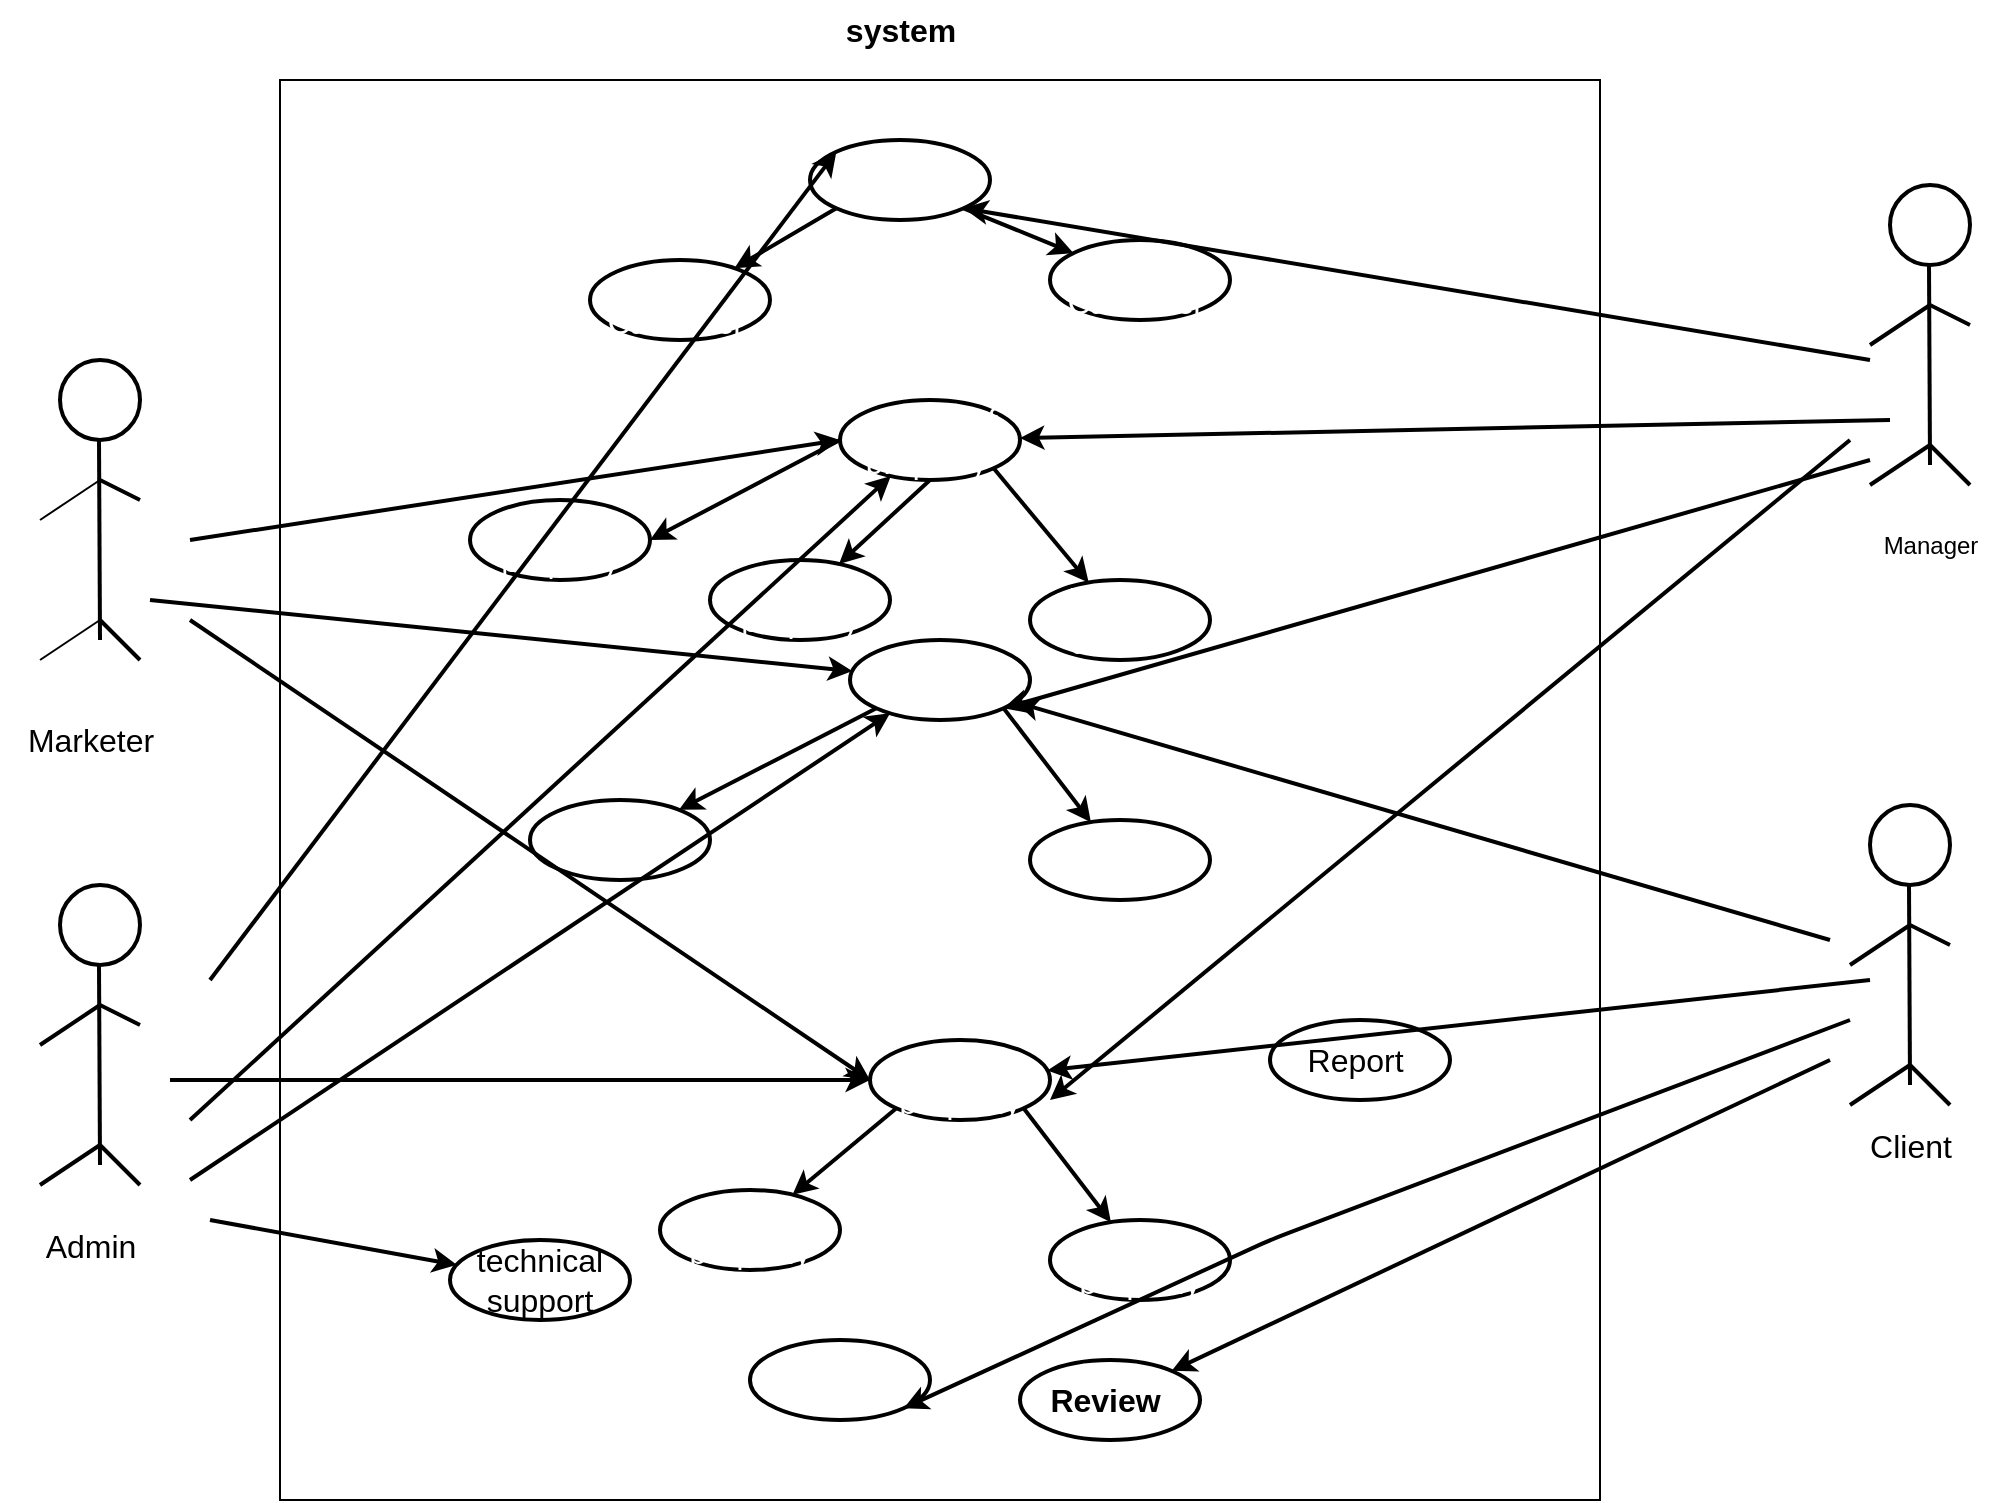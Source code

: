 <mxfile>
    <diagram id="RfYx8B_eWRE7DjxCtsJf" name="Page-1">
        <mxGraphModel dx="1856" dy="794" grid="1" gridSize="10" guides="1" tooltips="1" connect="1" arrows="1" fold="1" page="1" pageScale="1" pageWidth="1200" pageHeight="1920" math="0" shadow="0">
            <root>
                <mxCell id="0"/>
                <mxCell id="1" parent="0"/>
                <mxCell id="3" value="" style="rounded=0;whiteSpace=wrap;html=1;fontSize=16;" vertex="1" parent="1">
                    <mxGeometry x="225" y="520" width="660" height="710" as="geometry"/>
                </mxCell>
                <mxCell id="4" value="" style="ellipse;whiteSpace=wrap;html=1;aspect=fixed;strokeWidth=2;fontSize=16;" vertex="1" parent="1">
                    <mxGeometry x="1030" y="572.5" width="40" height="40" as="geometry"/>
                </mxCell>
                <mxCell id="5" value="" style="endArrow=none;html=1;strokeWidth=2;fontSize=16;" edge="1" parent="1">
                    <mxGeometry width="50" height="50" relative="1" as="geometry">
                        <mxPoint x="1050" y="712.5" as="sourcePoint"/>
                        <mxPoint x="1049.5" y="612.5" as="targetPoint"/>
                    </mxGeometry>
                </mxCell>
                <mxCell id="6" value="" style="endArrow=none;html=1;strokeWidth=2;fontSize=16;" edge="1" parent="1">
                    <mxGeometry width="50" height="50" relative="1" as="geometry">
                        <mxPoint x="1070" y="722.5" as="sourcePoint"/>
                        <mxPoint x="1050" y="702.5" as="targetPoint"/>
                    </mxGeometry>
                </mxCell>
                <mxCell id="7" value="" style="endArrow=none;html=1;strokeWidth=2;fontSize=16;" edge="1" parent="1">
                    <mxGeometry width="50" height="50" relative="1" as="geometry">
                        <mxPoint x="1020" y="722.5" as="sourcePoint"/>
                        <mxPoint x="1050" y="702.5" as="targetPoint"/>
                    </mxGeometry>
                </mxCell>
                <mxCell id="8" value="" style="endArrow=none;html=1;strokeWidth=2;fontSize=16;" edge="1" parent="1">
                    <mxGeometry width="50" height="50" relative="1" as="geometry">
                        <mxPoint x="1070" y="642.5" as="sourcePoint"/>
                        <mxPoint x="1050" y="632.5" as="targetPoint"/>
                    </mxGeometry>
                </mxCell>
                <mxCell id="9" value="" style="endArrow=none;html=1;strokeWidth=2;fontSize=16;" edge="1" parent="1">
                    <mxGeometry width="50" height="50" relative="1" as="geometry">
                        <mxPoint x="1020" y="652.5" as="sourcePoint"/>
                        <mxPoint x="1050" y="632.5" as="targetPoint"/>
                    </mxGeometry>
                </mxCell>
                <mxCell id="10" value="" style="ellipse;whiteSpace=wrap;html=1;aspect=fixed;strokeWidth=2;fontSize=16;" vertex="1" parent="1">
                    <mxGeometry x="1020" y="882.5" width="40" height="40" as="geometry"/>
                </mxCell>
                <mxCell id="11" value="" style="endArrow=none;html=1;strokeWidth=2;fontSize=16;" edge="1" parent="1">
                    <mxGeometry width="50" height="50" relative="1" as="geometry">
                        <mxPoint x="1040" y="1022.5" as="sourcePoint"/>
                        <mxPoint x="1039.5" y="922.5" as="targetPoint"/>
                    </mxGeometry>
                </mxCell>
                <mxCell id="12" value="" style="endArrow=none;html=1;strokeWidth=2;fontSize=16;" edge="1" parent="1">
                    <mxGeometry width="50" height="50" relative="1" as="geometry">
                        <mxPoint x="1060" y="1032.5" as="sourcePoint"/>
                        <mxPoint x="1040" y="1012.5" as="targetPoint"/>
                    </mxGeometry>
                </mxCell>
                <mxCell id="13" value="" style="endArrow=none;html=1;strokeWidth=2;fontSize=16;" edge="1" parent="1">
                    <mxGeometry width="50" height="50" relative="1" as="geometry">
                        <mxPoint x="1010" y="1032.5" as="sourcePoint"/>
                        <mxPoint x="1040" y="1012.5" as="targetPoint"/>
                    </mxGeometry>
                </mxCell>
                <mxCell id="14" value="" style="endArrow=none;html=1;strokeWidth=2;fontSize=16;" edge="1" parent="1">
                    <mxGeometry width="50" height="50" relative="1" as="geometry">
                        <mxPoint x="1060" y="952.5" as="sourcePoint"/>
                        <mxPoint x="1040" y="942.5" as="targetPoint"/>
                    </mxGeometry>
                </mxCell>
                <mxCell id="15" value="" style="endArrow=none;html=1;strokeWidth=2;fontSize=16;" edge="1" parent="1">
                    <mxGeometry width="50" height="50" relative="1" as="geometry">
                        <mxPoint x="1010" y="962.5" as="sourcePoint"/>
                        <mxPoint x="1040" y="942.5" as="targetPoint"/>
                    </mxGeometry>
                </mxCell>
                <mxCell id="16" value="" style="ellipse;whiteSpace=wrap;html=1;aspect=fixed;strokeWidth=2;fontSize=16;" vertex="1" parent="1">
                    <mxGeometry x="115" y="660" width="40" height="40" as="geometry"/>
                </mxCell>
                <mxCell id="17" value="" style="endArrow=none;html=1;strokeWidth=2;fontSize=16;" edge="1" parent="1">
                    <mxGeometry width="50" height="50" relative="1" as="geometry">
                        <mxPoint x="135" y="800" as="sourcePoint"/>
                        <mxPoint x="134.5" y="700" as="targetPoint"/>
                    </mxGeometry>
                </mxCell>
                <mxCell id="18" value="" style="endArrow=none;html=1;strokeWidth=2;fontSize=16;" edge="1" parent="1">
                    <mxGeometry width="50" height="50" relative="1" as="geometry">
                        <mxPoint x="155" y="810" as="sourcePoint"/>
                        <mxPoint x="135" y="790" as="targetPoint"/>
                    </mxGeometry>
                </mxCell>
                <mxCell id="19" value="" style="endArrow=none;html=1;fontSize=16;" edge="1" parent="1">
                    <mxGeometry width="50" height="50" relative="1" as="geometry">
                        <mxPoint x="105" y="810" as="sourcePoint"/>
                        <mxPoint x="135" y="790" as="targetPoint"/>
                    </mxGeometry>
                </mxCell>
                <mxCell id="20" value="" style="endArrow=none;html=1;strokeWidth=2;fontSize=16;" edge="1" parent="1">
                    <mxGeometry width="50" height="50" relative="1" as="geometry">
                        <mxPoint x="155" y="730" as="sourcePoint"/>
                        <mxPoint x="135" y="720" as="targetPoint"/>
                    </mxGeometry>
                </mxCell>
                <mxCell id="21" value="" style="endArrow=none;html=1;fontSize=16;" edge="1" parent="1">
                    <mxGeometry width="50" height="50" relative="1" as="geometry">
                        <mxPoint x="105" y="740" as="sourcePoint"/>
                        <mxPoint x="135" y="720" as="targetPoint"/>
                    </mxGeometry>
                </mxCell>
                <mxCell id="22" value="" style="ellipse;whiteSpace=wrap;html=1;aspect=fixed;strokeWidth=2;fontSize=16;" vertex="1" parent="1">
                    <mxGeometry x="115" y="922.5" width="40" height="40" as="geometry"/>
                </mxCell>
                <mxCell id="23" value="" style="endArrow=none;html=1;strokeWidth=2;fontSize=16;" edge="1" parent="1">
                    <mxGeometry width="50" height="50" relative="1" as="geometry">
                        <mxPoint x="135" y="1062.5" as="sourcePoint"/>
                        <mxPoint x="134.5" y="962.5" as="targetPoint"/>
                    </mxGeometry>
                </mxCell>
                <mxCell id="24" value="" style="endArrow=none;html=1;strokeWidth=2;fontSize=16;" edge="1" parent="1">
                    <mxGeometry width="50" height="50" relative="1" as="geometry">
                        <mxPoint x="155" y="1072.5" as="sourcePoint"/>
                        <mxPoint x="135" y="1052.5" as="targetPoint"/>
                    </mxGeometry>
                </mxCell>
                <mxCell id="25" value="" style="endArrow=none;html=1;strokeWidth=2;fontSize=16;" edge="1" parent="1">
                    <mxGeometry width="50" height="50" relative="1" as="geometry">
                        <mxPoint x="105" y="1072.5" as="sourcePoint"/>
                        <mxPoint x="135" y="1052.5" as="targetPoint"/>
                    </mxGeometry>
                </mxCell>
                <mxCell id="26" value="" style="endArrow=none;html=1;strokeWidth=2;fontSize=16;" edge="1" parent="1">
                    <mxGeometry width="50" height="50" relative="1" as="geometry">
                        <mxPoint x="155" y="992.5" as="sourcePoint"/>
                        <mxPoint x="135" y="982.5" as="targetPoint"/>
                    </mxGeometry>
                </mxCell>
                <mxCell id="27" value="" style="endArrow=none;html=1;strokeWidth=2;fontSize=16;" edge="1" parent="1">
                    <mxGeometry width="50" height="50" relative="1" as="geometry">
                        <mxPoint x="105" y="1002.5" as="sourcePoint"/>
                        <mxPoint x="135" y="982.5" as="targetPoint"/>
                    </mxGeometry>
                </mxCell>
                <mxCell id="28" value="&lt;p style=&quot;text-align:right&quot; align=&quot;right&quot; class=&quot;MsoNormal&quot;&gt;Manager&lt;/p&gt;" style="text;html=1;align=center;verticalAlign=middle;resizable=0;points=[];autosize=1;strokeColor=none;fillColor=none;" vertex="1" parent="1">
                    <mxGeometry x="1015" y="727.5" width="70" height="50" as="geometry"/>
                </mxCell>
                <mxCell id="30" value="&lt;span style=&quot;font-size: 16px; line-height: 115%;&quot;&gt;Client&lt;/span&gt;" style="text;html=1;align=center;verticalAlign=middle;resizable=0;points=[];autosize=1;strokeColor=none;fillColor=none;strokeWidth=2;fontSize=16;" vertex="1" parent="1">
                    <mxGeometry x="1010" y="1037.5" width="60" height="30" as="geometry"/>
                </mxCell>
                <mxCell id="32" value="&lt;span style=&quot;font-size: 16px; line-height: 115%;&quot;&gt;Admin&lt;/span&gt;" style="text;html=1;align=center;verticalAlign=middle;resizable=0;points=[];autosize=1;strokeColor=none;fillColor=none;fontSize=16;" vertex="1" parent="1">
                    <mxGeometry x="95" y="1087.5" width="70" height="30" as="geometry"/>
                </mxCell>
                <mxCell id="33" value="&lt;p style=&quot;text-align: justify; font-size: 16px;&quot; class=&quot;MsoNormal&quot;&gt;Marketer&lt;/p&gt;" style="text;html=1;align=center;verticalAlign=middle;resizable=0;points=[];autosize=1;strokeColor=none;fillColor=none;fontSize=16;" vertex="1" parent="1">
                    <mxGeometry x="85" y="820" width="90" height="60" as="geometry"/>
                </mxCell>
                <mxCell id="34" value="&lt;span style=&quot;font-size: 16px;&quot;&gt;&lt;font style=&quot;font-size: 16px;&quot;&gt;&lt;b style=&quot;font-size: 16px;&quot;&gt;system&lt;/b&gt;&lt;/font&gt;&lt;/span&gt;" style="text;html=1;align=center;verticalAlign=middle;resizable=0;points=[];autosize=1;strokeColor=none;fillColor=none;strokeWidth=0;fontSize=16;" vertex="1" parent="1">
                    <mxGeometry x="495" y="480" width="80" height="30" as="geometry"/>
                </mxCell>
                <mxCell id="51" style="edgeStyle=none;html=1;exitX=1;exitY=1;exitDx=0;exitDy=0;strokeWidth=2;fontSize=16;" edge="1" parent="1" source="35" target="37">
                    <mxGeometry relative="1" as="geometry"/>
                </mxCell>
                <mxCell id="52" style="edgeStyle=none;html=1;exitX=0;exitY=1;exitDx=0;exitDy=0;strokeWidth=2;fontSize=16;" edge="1" parent="1" source="35" target="36">
                    <mxGeometry relative="1" as="geometry"/>
                </mxCell>
                <mxCell id="35" value="&lt;p data-pm-slice=&quot;1 1 [&amp;quot;tiptapChildEditor&amp;quot;,{&amp;quot;id&amp;quot;:&amp;quot;fb70f001-ee99-46ff-b949-60074a4d5e6c&amp;quot;,&amp;quot;entityid&amp;quot;:&amp;quot;&amp;quot;,&amp;quot;shapeId&amp;quot;:&amp;quot;ecjv3ozk9e&amp;quot;,&amp;quot;textId&amp;quot;:&amp;quot;TKFUad1yQei&amp;quot;}]&quot; dir=&quot;ltr&quot; style=&quot;font-size: 16px;&quot;&gt;&lt;span style=&quot;color: rgb(255, 255, 255); font-size: 16px; font-family: Lato;&quot;&gt;Manage&amp;nbsp;&lt;/span&gt;&lt;/p&gt;" style="ellipse;whiteSpace=wrap;html=1;strokeWidth=2;fontSize=16;" vertex="1" parent="1">
                    <mxGeometry x="490" y="550" width="90" height="40" as="geometry"/>
                </mxCell>
                <mxCell id="36" value="&lt;p data-pm-slice=&quot;1 1 [&amp;quot;tiptapChildEditor&amp;quot;,{&amp;quot;id&amp;quot;:&amp;quot;12672694-4c3d-4927-9237-0cecaf01b426&amp;quot;,&amp;quot;entityid&amp;quot;:&amp;quot;&amp;quot;,&amp;quot;shapeId&amp;quot;:&amp;quot;27w8tu1gql&amp;quot;,&amp;quot;textId&amp;quot;:&amp;quot;TKFUad1yQei&amp;quot;}]&quot; dir=&quot;ltr&quot; style=&quot;font-size: 16px;&quot;&gt;&lt;span style=&quot;color: rgb(255, 255, 255); font-size: 16px; font-family: Lato;&quot;&gt;Add Customer&amp;nbsp;&lt;/span&gt;&lt;/p&gt;" style="ellipse;whiteSpace=wrap;html=1;strokeWidth=2;fontSize=16;" vertex="1" parent="1">
                    <mxGeometry x="380" y="610" width="90" height="40" as="geometry"/>
                </mxCell>
                <mxCell id="37" value="&lt;p data-pm-slice=&quot;1 1 [&amp;quot;tiptapChildEditor&amp;quot;,{&amp;quot;id&amp;quot;:&amp;quot;60acd806-edee-4243-a962-bdbf8711fe28&amp;quot;,&amp;quot;entityid&amp;quot;:&amp;quot;&amp;quot;,&amp;quot;shapeId&amp;quot;:&amp;quot;yc09x6gufp&amp;quot;,&amp;quot;textId&amp;quot;:&amp;quot;TKFUad1yQei&amp;quot;}]&quot; dir=&quot;ltr&quot; style=&quot;font-size: 16px;&quot;&gt;&lt;span style=&quot;color: rgb(255, 255, 255); font-size: 16px; font-family: Lato;&quot;&gt;Delete Customer&amp;nbsp;&lt;/span&gt;&lt;/p&gt;" style="ellipse;whiteSpace=wrap;html=1;strokeWidth=2;fontSize=16;" vertex="1" parent="1">
                    <mxGeometry x="610" y="600" width="90" height="40" as="geometry"/>
                </mxCell>
                <mxCell id="53" style="edgeStyle=none;html=1;exitX=1;exitY=1;exitDx=0;exitDy=0;strokeWidth=2;fontSize=16;" edge="1" parent="1" source="38" target="39">
                    <mxGeometry relative="1" as="geometry"/>
                </mxCell>
                <mxCell id="54" style="edgeStyle=none;html=1;exitX=0.5;exitY=1;exitDx=0;exitDy=0;strokeWidth=2;fontSize=16;" edge="1" parent="1" source="38" target="40">
                    <mxGeometry relative="1" as="geometry"/>
                </mxCell>
                <mxCell id="55" style="edgeStyle=none;html=1;exitX=0;exitY=0.5;exitDx=0;exitDy=0;entryX=1;entryY=0.5;entryDx=0;entryDy=0;strokeWidth=2;fontSize=16;" edge="1" parent="1" source="38" target="41">
                    <mxGeometry relative="1" as="geometry"/>
                </mxCell>
                <mxCell id="38" value="&lt;p data-pm-slice=&quot;1 1 [&amp;quot;tiptapChildEditor&amp;quot;,{&amp;quot;id&amp;quot;:&amp;quot;89182cde-3145-406e-9c35-c256da68d796&amp;quot;,&amp;quot;entityid&amp;quot;:&amp;quot;&amp;quot;,&amp;quot;shapeId&amp;quot;:&amp;quot;6xi1xsp7p6&amp;quot;,&amp;quot;textId&amp;quot;:&amp;quot;TKFUad1yQei&amp;quot;}]&quot; dir=&quot;ltr&quot; style=&quot;font-size: 16px;&quot;&gt;&lt;span style=&quot;color: rgb(255, 255, 255); font-size: 16px; font-family: Lato;&quot;&gt;control of property&amp;nbsp;&lt;/span&gt;&lt;/p&gt;" style="ellipse;whiteSpace=wrap;html=1;strokeWidth=2;fontSize=16;" vertex="1" parent="1">
                    <mxGeometry x="505" y="680" width="90" height="40" as="geometry"/>
                </mxCell>
                <mxCell id="39" value="&lt;p data-pm-slice=&quot;1 1 [&amp;quot;tiptapChildEditor&amp;quot;,{&amp;quot;id&amp;quot;:&amp;quot;229a2447-e261-4eaf-8cdd-fe5d0e287021&amp;quot;,&amp;quot;entityid&amp;quot;:&amp;quot;&amp;quot;,&amp;quot;shapeId&amp;quot;:&amp;quot;6gif4pevab&amp;quot;,&amp;quot;textId&amp;quot;:&amp;quot;TKFUad1yQei&amp;quot;}]&quot; dir=&quot;ltr&quot; style=&quot;font-size: 16px;&quot;&gt;&lt;span style=&quot;color: rgb(255, 255, 255); font-size: 16px; font-family: Lato;&quot;&gt;Update details&amp;nbsp;&lt;/span&gt;&lt;/p&gt;" style="ellipse;whiteSpace=wrap;html=1;strokeWidth=2;fontSize=16;" vertex="1" parent="1">
                    <mxGeometry x="600" y="770" width="90" height="40" as="geometry"/>
                </mxCell>
                <mxCell id="40" value="&lt;p data-pm-slice=&quot;1 1 [&amp;quot;tiptapChildEditor&amp;quot;,{&amp;quot;id&amp;quot;:&amp;quot;b778cf9c-7402-45e0-a997-aa40227b500b&amp;quot;,&amp;quot;entityid&amp;quot;:&amp;quot;&amp;quot;,&amp;quot;shapeId&amp;quot;:&amp;quot;1emragwngi&amp;quot;,&amp;quot;textId&amp;quot;:&amp;quot;TKFUad1yQei&amp;quot;}]&quot; dir=&quot;ltr&quot; style=&quot;font-size: 16px;&quot;&gt;&lt;span style=&quot;color: rgb(255, 255, 255); font-size: 16px; font-family: Arial;&quot;&gt;Add property&lt;/span&gt;&lt;/p&gt;" style="ellipse;whiteSpace=wrap;html=1;strokeWidth=2;fontSize=16;" vertex="1" parent="1">
                    <mxGeometry x="440" y="760" width="90" height="40" as="geometry"/>
                </mxCell>
                <mxCell id="41" value="&lt;p data-pm-slice=&quot;1 1 [&amp;quot;tiptapChildEditor&amp;quot;,{&amp;quot;id&amp;quot;:&amp;quot;11f3c1ef-0839-406e-9f69-3ad79f099be0&amp;quot;,&amp;quot;entityid&amp;quot;:&amp;quot;&amp;quot;,&amp;quot;shapeId&amp;quot;:&amp;quot;17c3e5wizu&amp;quot;,&amp;quot;textId&amp;quot;:&amp;quot;TKFUad1yQei&amp;quot;}]&quot; dir=&quot;ltr&quot; style=&quot;font-size: 16px;&quot;&gt;&lt;span style=&quot;color: rgb(255, 255, 255); font-size: 16px; font-family: Arial;&quot;&gt;Delete property&lt;/span&gt;&lt;/p&gt;" style="ellipse;whiteSpace=wrap;html=1;strokeWidth=2;fontSize=16;" vertex="1" parent="1">
                    <mxGeometry x="320" y="730" width="90" height="40" as="geometry"/>
                </mxCell>
                <mxCell id="56" style="edgeStyle=none;html=1;exitX=1;exitY=1;exitDx=0;exitDy=0;strokeWidth=2;fontSize=16;" edge="1" parent="1" source="42" target="43">
                    <mxGeometry relative="1" as="geometry"/>
                </mxCell>
                <mxCell id="57" style="edgeStyle=none;html=1;exitX=0;exitY=1;exitDx=0;exitDy=0;strokeWidth=2;fontSize=16;" edge="1" parent="1" source="42" target="44">
                    <mxGeometry relative="1" as="geometry"/>
                </mxCell>
                <mxCell id="42" value="&lt;p data-pm-slice=&quot;1 1 [&amp;quot;tiptapChildEditor&amp;quot;,{&amp;quot;id&amp;quot;:&amp;quot;dbbe79b0-3063-46c5-8e18-a2e126536a5e&amp;quot;,&amp;quot;entityid&amp;quot;:&amp;quot;&amp;quot;,&amp;quot;shapeId&amp;quot;:&amp;quot;3rq19vnsb2&amp;quot;,&amp;quot;textId&amp;quot;:&amp;quot;TKFUad1yQei&amp;quot;}]&quot; dir=&quot;ltr&quot; style=&quot;font-size: 16px;&quot;&gt;&lt;span style=&quot;color: rgb(255, 255, 255); font-size: 16px; font-family: Lato;&quot;&gt;Join&lt;/span&gt;&lt;/p&gt;" style="ellipse;whiteSpace=wrap;html=1;strokeWidth=2;fontSize=16;" vertex="1" parent="1">
                    <mxGeometry x="510" y="800" width="90" height="40" as="geometry"/>
                </mxCell>
                <mxCell id="43" value="&lt;p data-pm-slice=&quot;1 1 [&amp;quot;tiptapChildEditor&amp;quot;,{&amp;quot;id&amp;quot;:&amp;quot;171806fa-b07d-41f4-80a6-adb4a9737d3a&amp;quot;,&amp;quot;entityid&amp;quot;:&amp;quot;&amp;quot;,&amp;quot;shapeId&amp;quot;:&amp;quot;2ihccaw9sg&amp;quot;,&amp;quot;textId&amp;quot;:&amp;quot;TKFUad1yQei&amp;quot;}]&quot; dir=&quot;ltr&quot; style=&quot;font-size: 16px;&quot;&gt;&lt;span style=&quot;color: rgb(255, 255, 255); font-size: 16px; font-family: Lato;&quot;&gt;Register&lt;/span&gt;&lt;/p&gt;" style="ellipse;whiteSpace=wrap;html=1;strokeWidth=2;fontSize=16;" vertex="1" parent="1">
                    <mxGeometry x="600" y="890" width="90" height="40" as="geometry"/>
                </mxCell>
                <mxCell id="44" value="&lt;p data-pm-slice=&quot;1 1 [&amp;quot;tiptapChildEditor&amp;quot;,{&amp;quot;id&amp;quot;:&amp;quot;15b7ea38-4b4b-43f5-8c77-2416d00109b5&amp;quot;,&amp;quot;entityid&amp;quot;:&amp;quot;&amp;quot;,&amp;quot;shapeId&amp;quot;:&amp;quot;83l6ti59ei&amp;quot;,&amp;quot;textId&amp;quot;:&amp;quot;TKFUad1yQei&amp;quot;}]&quot; dir=&quot;ltr&quot; style=&quot;font-size: 16px;&quot;&gt;&lt;span style=&quot;color: rgb(255, 255, 255); font-size: 16px; font-family: Lato;&quot;&gt;Log in&lt;/span&gt;&lt;/p&gt;" style="ellipse;whiteSpace=wrap;html=1;strokeWidth=2;fontSize=16;" vertex="1" parent="1">
                    <mxGeometry x="350" y="880" width="90" height="40" as="geometry"/>
                </mxCell>
                <mxCell id="58" style="edgeStyle=none;html=1;exitX=1;exitY=1;exitDx=0;exitDy=0;strokeWidth=2;fontSize=16;" edge="1" parent="1" source="46" target="48">
                    <mxGeometry relative="1" as="geometry"/>
                </mxCell>
                <mxCell id="59" style="edgeStyle=none;html=1;exitX=0;exitY=1;exitDx=0;exitDy=0;strokeWidth=2;fontSize=16;" edge="1" parent="1" source="46" target="47">
                    <mxGeometry relative="1" as="geometry"/>
                </mxCell>
                <mxCell id="46" value="&lt;p data-pm-slice=&quot;1 1 [&amp;quot;tiptapChildEditor&amp;quot;,{&amp;quot;id&amp;quot;:&amp;quot;e05d10ee-1e10-48f0-8d5c-b8fab76f87f2&amp;quot;,&amp;quot;entityid&amp;quot;:&amp;quot;&amp;quot;,&amp;quot;shapeId&amp;quot;:&amp;quot;9hd7mcix69&amp;quot;,&amp;quot;textId&amp;quot;:&amp;quot;TKFUad1yQei&amp;quot;}]&quot; dir=&quot;ltr&quot; style=&quot;font-size: 16px;&quot;&gt;&lt;span style=&quot;color: rgb(255, 255, 255); font-size: 16px; font-family: Lato;&quot;&gt;view property&lt;/span&gt;&lt;/p&gt;" style="ellipse;whiteSpace=wrap;html=1;strokeWidth=2;fontSize=16;" vertex="1" parent="1">
                    <mxGeometry x="520" y="1000" width="90" height="40" as="geometry"/>
                </mxCell>
                <mxCell id="47" value="&lt;p data-pm-slice=&quot;1 1 [&amp;quot;tiptapChildEditor&amp;quot;,{&amp;quot;id&amp;quot;:&amp;quot;bafb120d-b480-4af3-8b68-a9d5cf08f5e0&amp;quot;,&amp;quot;entityid&amp;quot;:&amp;quot;&amp;quot;,&amp;quot;shapeId&amp;quot;:&amp;quot;15xb48l6ps&amp;quot;,&amp;quot;textId&amp;quot;:&amp;quot;TKFUad1yQei&amp;quot;}]&quot; dir=&quot;ltr&quot; style=&quot;font-size: 16px;&quot;&gt;&lt;span style=&quot;color: rgb(255, 255, 255); font-size: 16px; font-family: Lato;&quot;&gt;search property&lt;/span&gt;&lt;/p&gt;" style="ellipse;whiteSpace=wrap;html=1;strokeWidth=2;fontSize=16;" vertex="1" parent="1">
                    <mxGeometry x="415" y="1075" width="90" height="40" as="geometry"/>
                </mxCell>
                <mxCell id="48" value="&lt;p data-pm-slice=&quot;1 1 [&amp;quot;tiptapChildEditor&amp;quot;,{&amp;quot;id&amp;quot;:&amp;quot;4b499bea-759f-4702-af28-7ebf5c57c3b4&amp;quot;,&amp;quot;entityid&amp;quot;:&amp;quot;&amp;quot;,&amp;quot;shapeId&amp;quot;:&amp;quot;2kecxbgva0&amp;quot;,&amp;quot;textId&amp;quot;:&amp;quot;TKFUad1yQei&amp;quot;}]&quot; dir=&quot;ltr&quot; style=&quot;font-size: 16px;&quot;&gt;&lt;span style=&quot;color: rgb(255, 255, 255); font-size: 16px; font-family: Lato;&quot;&gt;display property&lt;/span&gt;&lt;/p&gt;" style="ellipse;whiteSpace=wrap;html=1;strokeWidth=2;fontSize=16;" vertex="1" parent="1">
                    <mxGeometry x="610" y="1090" width="90" height="40" as="geometry"/>
                </mxCell>
                <mxCell id="49" value="&lt;p data-pm-slice=&quot;1 1 [&amp;quot;tiptapChildEditor&amp;quot;,{&amp;quot;id&amp;quot;:&amp;quot;6245ac46-6a68-4cfb-b70f-62e3e079b206&amp;quot;,&amp;quot;entityid&amp;quot;:&amp;quot;&amp;quot;,&amp;quot;shapeId&amp;quot;:&amp;quot;1aqvoecalm&amp;quot;,&amp;quot;textId&amp;quot;:&amp;quot;TKFUad1yQei&amp;quot;}]&quot; dir=&quot;ltr&quot; style=&quot;font-size: 16px;&quot;&gt;&lt;span style=&quot;color: rgb(255, 255, 255); font-size: 16px; font-family: Lato;&quot;&gt;Buy &amp;amp; Rent&amp;nbsp;&lt;/span&gt;&lt;/p&gt;" style="ellipse;whiteSpace=wrap;html=1;strokeWidth=2;fontSize=16;" vertex="1" parent="1">
                    <mxGeometry x="460" y="1150" width="90" height="40" as="geometry"/>
                </mxCell>
                <mxCell id="50" value="&lt;p data-pm-slice=&quot;1 1 [&amp;quot;tiptapChildEditor&amp;quot;,{&amp;quot;id&amp;quot;:&amp;quot;6245ac46-6a68-4cfb-b70f-62e3e079b206&amp;quot;,&amp;quot;entityid&amp;quot;:&amp;quot;&amp;quot;,&amp;quot;shapeId&amp;quot;:&amp;quot;1aqvoecalm&amp;quot;,&amp;quot;textId&amp;quot;:&amp;quot;TKFUad1yQei&amp;quot;}]&quot; dir=&quot;ltr&quot; style=&quot;font-size: 16px;&quot;&gt;&lt;b style=&quot;font-size: 16px;&quot;&gt;Review&amp;nbsp;&lt;/b&gt;&lt;br style=&quot;font-size: 16px;&quot;&gt;&lt;/p&gt;" style="ellipse;whiteSpace=wrap;html=1;strokeWidth=2;fontSize=16;" vertex="1" parent="1">
                    <mxGeometry x="595" y="1160" width="90" height="40" as="geometry"/>
                </mxCell>
                <mxCell id="60" value="&lt;p data-pm-slice=&quot;1 1 [&amp;quot;tiptapChildEditor&amp;quot;,{&amp;quot;id&amp;quot;:&amp;quot;229a2447-e261-4eaf-8cdd-fe5d0e287021&amp;quot;,&amp;quot;entityid&amp;quot;:&amp;quot;&amp;quot;,&amp;quot;shapeId&amp;quot;:&amp;quot;6gif4pevab&amp;quot;,&amp;quot;textId&amp;quot;:&amp;quot;TKFUad1yQei&amp;quot;}]&quot; dir=&quot;ltr&quot; style=&quot;font-size: 16px;&quot;&gt;Report&amp;nbsp;&lt;br style=&quot;font-size: 16px;&quot;&gt;&lt;/p&gt;" style="ellipse;whiteSpace=wrap;html=1;strokeWidth=2;fontSize=16;" vertex="1" parent="1">
                    <mxGeometry x="720" y="990" width="90" height="40" as="geometry"/>
                </mxCell>
                <mxCell id="61" value="&lt;p data-pm-slice=&quot;1 1 [&amp;quot;tiptapChildEditor&amp;quot;,{&amp;quot;id&amp;quot;:&amp;quot;229a2447-e261-4eaf-8cdd-fe5d0e287021&amp;quot;,&amp;quot;entityid&amp;quot;:&amp;quot;&amp;quot;,&amp;quot;shapeId&amp;quot;:&amp;quot;6gif4pevab&amp;quot;,&amp;quot;textId&amp;quot;:&amp;quot;TKFUad1yQei&amp;quot;}]&quot; dir=&quot;ltr&quot; style=&quot;font-size: 16px;&quot;&gt;technical support&lt;br style=&quot;font-size: 16px;&quot;&gt;&lt;/p&gt;" style="ellipse;whiteSpace=wrap;html=1;strokeWidth=2;fontSize=16;" vertex="1" parent="1">
                    <mxGeometry x="310" y="1100" width="90" height="40" as="geometry"/>
                </mxCell>
                <mxCell id="62" value="" style="endArrow=classic;html=1;fontSize=16;entryX=0;entryY=0.5;entryDx=0;entryDy=0;strokeWidth=2;" edge="1" parent="1" target="38">
                    <mxGeometry width="50" height="50" relative="1" as="geometry">
                        <mxPoint x="180" y="750" as="sourcePoint"/>
                        <mxPoint x="500" y="760" as="targetPoint"/>
                    </mxGeometry>
                </mxCell>
                <mxCell id="63" value="" style="endArrow=classic;html=1;fontSize=16;strokeWidth=2;" edge="1" parent="1" target="42">
                    <mxGeometry width="50" height="50" relative="1" as="geometry">
                        <mxPoint x="160" y="780" as="sourcePoint"/>
                        <mxPoint x="515" y="660" as="targetPoint"/>
                    </mxGeometry>
                </mxCell>
                <mxCell id="64" value="" style="endArrow=classic;html=1;fontSize=16;entryX=0;entryY=0.5;entryDx=0;entryDy=0;strokeWidth=2;" edge="1" parent="1" target="46">
                    <mxGeometry width="50" height="50" relative="1" as="geometry">
                        <mxPoint x="180" y="790" as="sourcePoint"/>
                        <mxPoint x="515" y="660" as="targetPoint"/>
                    </mxGeometry>
                </mxCell>
                <mxCell id="65" value="" style="endArrow=classic;html=1;fontSize=16;strokeWidth=2;" edge="1" parent="1" target="46">
                    <mxGeometry width="50" height="50" relative="1" as="geometry">
                        <mxPoint x="1020" y="970" as="sourcePoint"/>
                        <mxPoint x="910" y="1220" as="targetPoint"/>
                    </mxGeometry>
                </mxCell>
                <mxCell id="66" value="" style="endArrow=classic;html=1;fontSize=16;strokeWidth=2;" edge="1" parent="1" target="42">
                    <mxGeometry width="50" height="50" relative="1" as="geometry">
                        <mxPoint x="1000" y="950" as="sourcePoint"/>
                        <mxPoint x="600" y="840" as="targetPoint"/>
                    </mxGeometry>
                </mxCell>
                <mxCell id="67" value="" style="endArrow=classic;html=1;fontSize=16;strokeWidth=2;" edge="1" parent="1" target="50">
                    <mxGeometry width="50" height="50" relative="1" as="geometry">
                        <mxPoint x="1000" y="1010" as="sourcePoint"/>
                        <mxPoint x="610" y="850" as="targetPoint"/>
                    </mxGeometry>
                </mxCell>
                <mxCell id="68" value="" style="endArrow=classic;html=1;fontSize=16;entryX=1;entryY=1;entryDx=0;entryDy=0;strokeWidth=2;" edge="1" parent="1" target="49">
                    <mxGeometry width="50" height="50" relative="1" as="geometry">
                        <mxPoint x="1010" y="990" as="sourcePoint"/>
                        <mxPoint x="688.819" y="1234.553" as="targetPoint"/>
                        <Array as="points">
                            <mxPoint x="720" y="1100"/>
                        </Array>
                    </mxGeometry>
                </mxCell>
                <mxCell id="70" value="" style="endArrow=classic;html=1;fontSize=16;strokeWidth=2;" edge="1" parent="1" target="46">
                    <mxGeometry width="50" height="50" relative="1" as="geometry">
                        <mxPoint x="170" y="1020" as="sourcePoint"/>
                        <mxPoint x="190" y="1260" as="targetPoint"/>
                    </mxGeometry>
                </mxCell>
                <mxCell id="71" value="" style="endArrow=classic;html=1;fontSize=16;entryX=0;entryY=0;entryDx=0;entryDy=0;strokeWidth=2;" edge="1" parent="1" target="35">
                    <mxGeometry width="50" height="50" relative="1" as="geometry">
                        <mxPoint x="190" y="970" as="sourcePoint"/>
                        <mxPoint x="546.653" y="1045.533" as="targetPoint"/>
                    </mxGeometry>
                </mxCell>
                <mxCell id="72" value="" style="endArrow=classic;html=1;fontSize=16;strokeWidth=2;" edge="1" parent="1" target="38">
                    <mxGeometry width="50" height="50" relative="1" as="geometry">
                        <mxPoint x="180" y="1040" as="sourcePoint"/>
                        <mxPoint x="556.653" y="1055.533" as="targetPoint"/>
                    </mxGeometry>
                </mxCell>
                <mxCell id="73" value="" style="endArrow=classic;html=1;fontSize=16;strokeWidth=2;" edge="1" parent="1" target="42">
                    <mxGeometry width="50" height="50" relative="1" as="geometry">
                        <mxPoint x="180" y="1070" as="sourcePoint"/>
                        <mxPoint x="566.653" y="1065.533" as="targetPoint"/>
                    </mxGeometry>
                </mxCell>
                <mxCell id="74" value="" style="endArrow=classic;html=1;fontSize=16;entryX=1;entryY=1;entryDx=0;entryDy=0;strokeWidth=2;" edge="1" parent="1" target="35">
                    <mxGeometry width="50" height="50" relative="1" as="geometry">
                        <mxPoint x="1020" y="660" as="sourcePoint"/>
                        <mxPoint x="530" y="780" as="targetPoint"/>
                    </mxGeometry>
                </mxCell>
                <mxCell id="75" value="" style="endArrow=classic;html=1;fontSize=16;strokeWidth=2;" edge="1" parent="1" target="38">
                    <mxGeometry width="50" height="50" relative="1" as="geometry">
                        <mxPoint x="1030" y="690" as="sourcePoint"/>
                        <mxPoint x="606.82" y="534.142" as="targetPoint"/>
                    </mxGeometry>
                </mxCell>
                <mxCell id="76" value="" style="endArrow=classic;html=1;fontSize=16;entryX=1;entryY=1;entryDx=0;entryDy=0;strokeWidth=2;" edge="1" parent="1" target="42">
                    <mxGeometry width="50" height="50" relative="1" as="geometry">
                        <mxPoint x="1020" y="710" as="sourcePoint"/>
                        <mxPoint x="585.511" y="676.476" as="targetPoint"/>
                    </mxGeometry>
                </mxCell>
                <mxCell id="77" value="" style="endArrow=classic;html=1;fontSize=16;entryX=1;entryY=0.75;entryDx=0;entryDy=0;entryPerimeter=0;strokeWidth=2;" edge="1" parent="1" target="46">
                    <mxGeometry width="50" height="50" relative="1" as="geometry">
                        <mxPoint x="1010" y="700" as="sourcePoint"/>
                        <mxPoint x="596.82" y="844.142" as="targetPoint"/>
                    </mxGeometry>
                </mxCell>
                <mxCell id="78" value="" style="endArrow=classic;html=1;fontSize=16;strokeWidth=2;" edge="1" parent="1" target="61">
                    <mxGeometry width="50" height="50" relative="1" as="geometry">
                        <mxPoint x="190" y="1090" as="sourcePoint"/>
                        <mxPoint x="620" y="1040" as="targetPoint"/>
                    </mxGeometry>
                </mxCell>
            </root>
        </mxGraphModel>
    </diagram>
</mxfile>